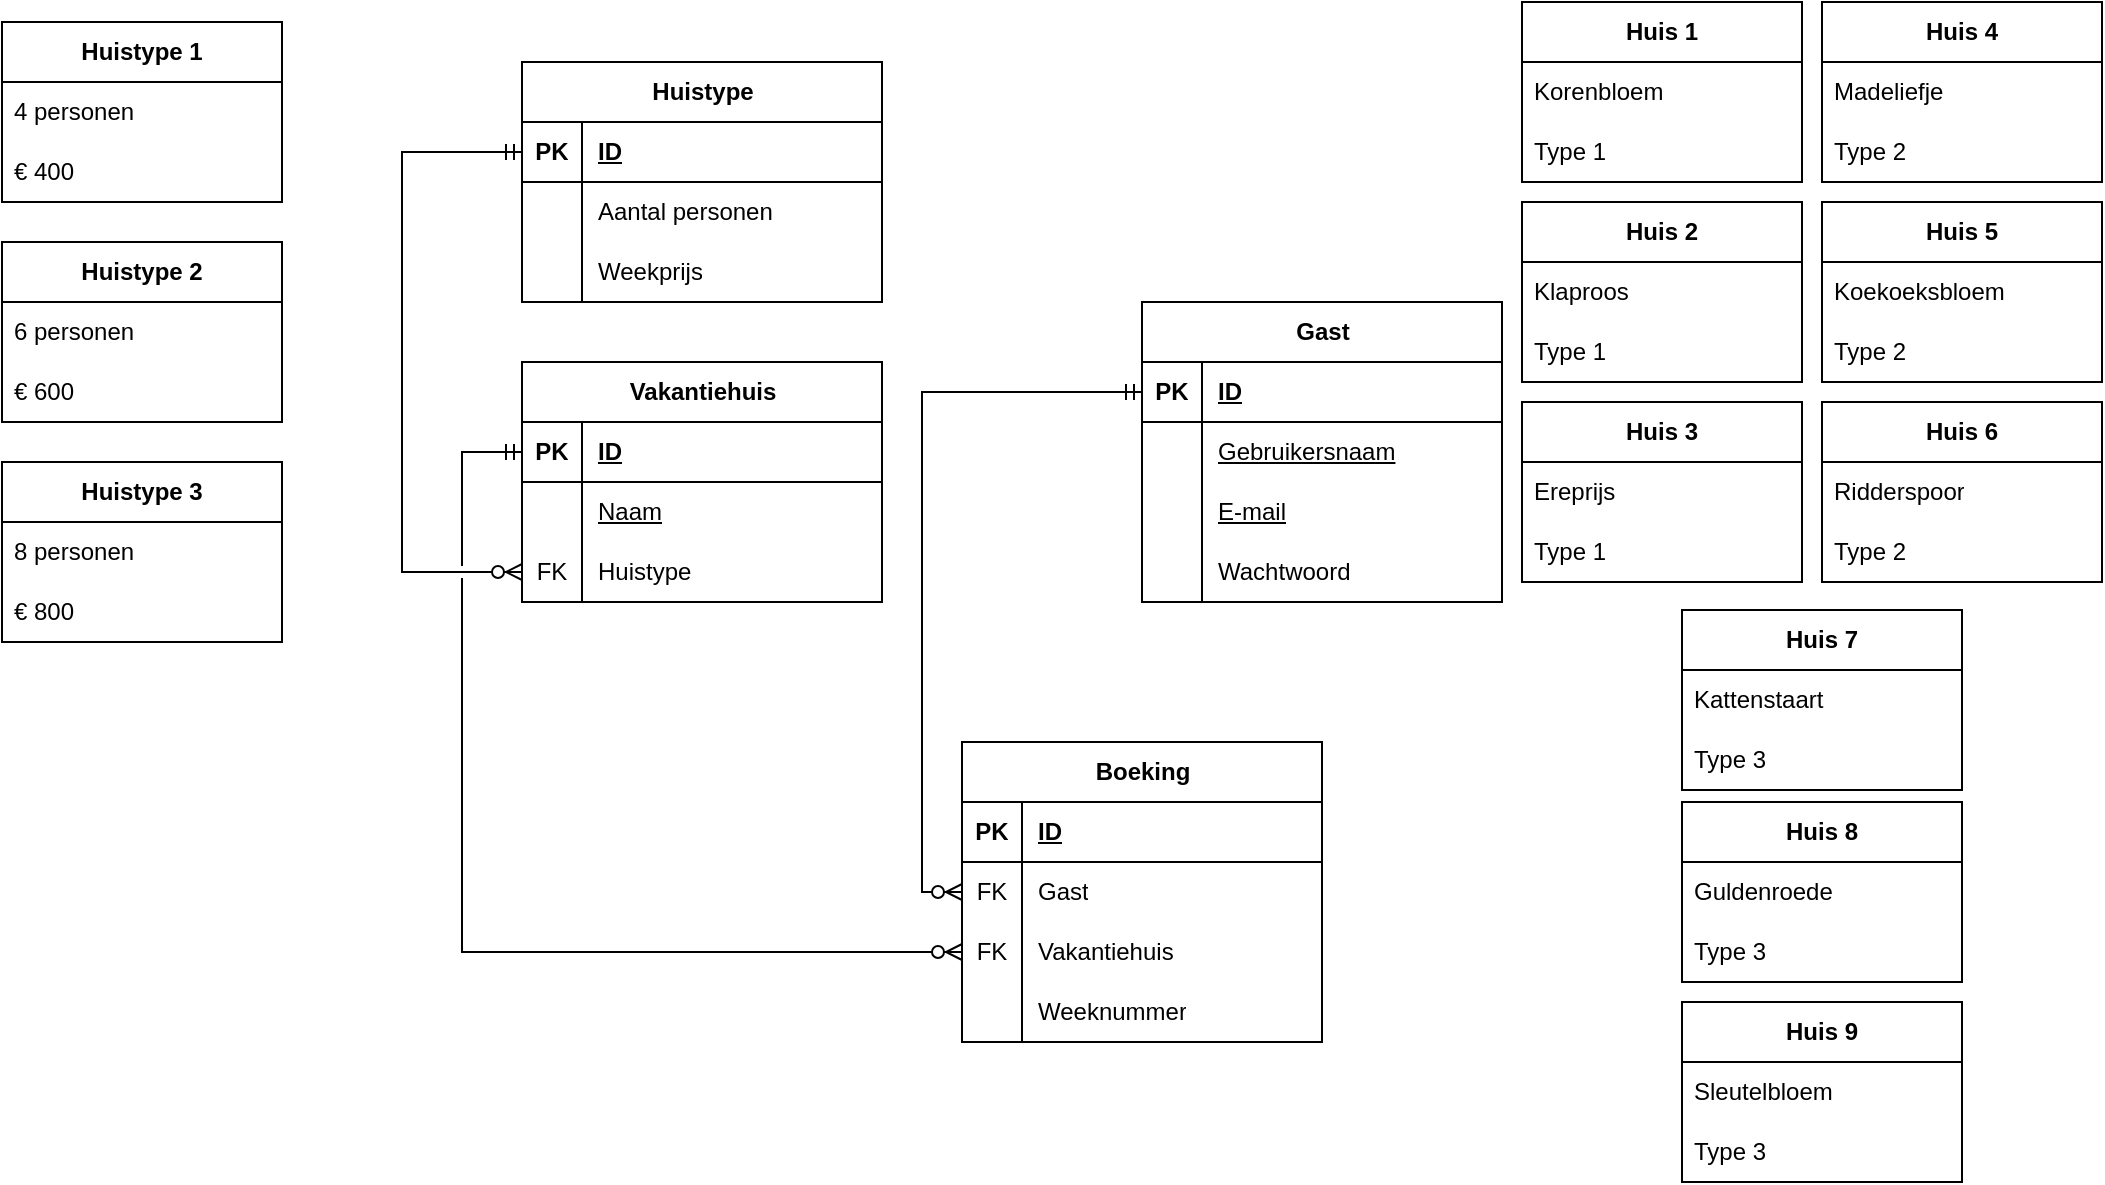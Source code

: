 <mxfile version="26.0.4">
  <diagram name="Pagina-1" id="2Dl3t8lK9WA9oY-2aA9I">
    <mxGraphModel dx="2219" dy="621" grid="1" gridSize="10" guides="1" tooltips="1" connect="1" arrows="1" fold="1" page="1" pageScale="1" pageWidth="1169" pageHeight="827" math="0" shadow="0">
      <root>
        <mxCell id="0" />
        <mxCell id="1" parent="0" />
        <mxCell id="lfd3BrUEF8Z26S6ZQzbo-1" value="Vakantiehuis" style="shape=table;startSize=30;container=1;collapsible=1;childLayout=tableLayout;fixedRows=1;rowLines=0;fontStyle=1;align=center;resizeLast=1;html=1;" parent="1" vertex="1">
          <mxGeometry x="240" y="200" width="180" height="120" as="geometry" />
        </mxCell>
        <mxCell id="lfd3BrUEF8Z26S6ZQzbo-2" value="" style="shape=tableRow;horizontal=0;startSize=0;swimlaneHead=0;swimlaneBody=0;fillColor=none;collapsible=0;dropTarget=0;points=[[0,0.5],[1,0.5]];portConstraint=eastwest;top=0;left=0;right=0;bottom=1;" parent="lfd3BrUEF8Z26S6ZQzbo-1" vertex="1">
          <mxGeometry y="30" width="180" height="30" as="geometry" />
        </mxCell>
        <mxCell id="lfd3BrUEF8Z26S6ZQzbo-3" value="PK" style="shape=partialRectangle;connectable=0;fillColor=none;top=0;left=0;bottom=0;right=0;fontStyle=1;overflow=hidden;whiteSpace=wrap;html=1;" parent="lfd3BrUEF8Z26S6ZQzbo-2" vertex="1">
          <mxGeometry width="30" height="30" as="geometry">
            <mxRectangle width="30" height="30" as="alternateBounds" />
          </mxGeometry>
        </mxCell>
        <mxCell id="lfd3BrUEF8Z26S6ZQzbo-4" value="ID" style="shape=partialRectangle;connectable=0;fillColor=none;top=0;left=0;bottom=0;right=0;align=left;spacingLeft=6;fontStyle=5;overflow=hidden;whiteSpace=wrap;html=1;" parent="lfd3BrUEF8Z26S6ZQzbo-2" vertex="1">
          <mxGeometry x="30" width="150" height="30" as="geometry">
            <mxRectangle width="150" height="30" as="alternateBounds" />
          </mxGeometry>
        </mxCell>
        <mxCell id="lfd3BrUEF8Z26S6ZQzbo-5" value="" style="shape=tableRow;horizontal=0;startSize=0;swimlaneHead=0;swimlaneBody=0;fillColor=none;collapsible=0;dropTarget=0;points=[[0,0.5],[1,0.5]];portConstraint=eastwest;top=0;left=0;right=0;bottom=0;" parent="lfd3BrUEF8Z26S6ZQzbo-1" vertex="1">
          <mxGeometry y="60" width="180" height="30" as="geometry" />
        </mxCell>
        <mxCell id="lfd3BrUEF8Z26S6ZQzbo-6" value="" style="shape=partialRectangle;connectable=0;fillColor=none;top=0;left=0;bottom=0;right=0;editable=1;overflow=hidden;whiteSpace=wrap;html=1;" parent="lfd3BrUEF8Z26S6ZQzbo-5" vertex="1">
          <mxGeometry width="30" height="30" as="geometry">
            <mxRectangle width="30" height="30" as="alternateBounds" />
          </mxGeometry>
        </mxCell>
        <mxCell id="lfd3BrUEF8Z26S6ZQzbo-7" value="&lt;u&gt;Naam&lt;/u&gt;" style="shape=partialRectangle;connectable=0;fillColor=none;top=0;left=0;bottom=0;right=0;align=left;spacingLeft=6;overflow=hidden;whiteSpace=wrap;html=1;" parent="lfd3BrUEF8Z26S6ZQzbo-5" vertex="1">
          <mxGeometry x="30" width="150" height="30" as="geometry">
            <mxRectangle width="150" height="30" as="alternateBounds" />
          </mxGeometry>
        </mxCell>
        <mxCell id="lfd3BrUEF8Z26S6ZQzbo-8" value="" style="shape=tableRow;horizontal=0;startSize=0;swimlaneHead=0;swimlaneBody=0;fillColor=none;collapsible=0;dropTarget=0;points=[[0,0.5],[1,0.5]];portConstraint=eastwest;top=0;left=0;right=0;bottom=0;" parent="lfd3BrUEF8Z26S6ZQzbo-1" vertex="1">
          <mxGeometry y="90" width="180" height="30" as="geometry" />
        </mxCell>
        <mxCell id="lfd3BrUEF8Z26S6ZQzbo-9" value="FK" style="shape=partialRectangle;connectable=0;fillColor=none;top=0;left=0;bottom=0;right=0;editable=1;overflow=hidden;whiteSpace=wrap;html=1;" parent="lfd3BrUEF8Z26S6ZQzbo-8" vertex="1">
          <mxGeometry width="30" height="30" as="geometry">
            <mxRectangle width="30" height="30" as="alternateBounds" />
          </mxGeometry>
        </mxCell>
        <mxCell id="lfd3BrUEF8Z26S6ZQzbo-10" value="Huistype" style="shape=partialRectangle;connectable=0;fillColor=none;top=0;left=0;bottom=0;right=0;align=left;spacingLeft=6;overflow=hidden;whiteSpace=wrap;html=1;" parent="lfd3BrUEF8Z26S6ZQzbo-8" vertex="1">
          <mxGeometry x="30" width="150" height="30" as="geometry">
            <mxRectangle width="150" height="30" as="alternateBounds" />
          </mxGeometry>
        </mxCell>
        <mxCell id="lfd3BrUEF8Z26S6ZQzbo-18" value="Huistype" style="shape=table;startSize=30;container=1;collapsible=1;childLayout=tableLayout;fixedRows=1;rowLines=0;fontStyle=1;align=center;resizeLast=1;html=1;" parent="1" vertex="1">
          <mxGeometry x="240" y="50" width="180" height="120" as="geometry" />
        </mxCell>
        <mxCell id="lfd3BrUEF8Z26S6ZQzbo-19" value="" style="shape=tableRow;horizontal=0;startSize=0;swimlaneHead=0;swimlaneBody=0;fillColor=none;collapsible=0;dropTarget=0;points=[[0,0.5],[1,0.5]];portConstraint=eastwest;top=0;left=0;right=0;bottom=1;" parent="lfd3BrUEF8Z26S6ZQzbo-18" vertex="1">
          <mxGeometry y="30" width="180" height="30" as="geometry" />
        </mxCell>
        <mxCell id="lfd3BrUEF8Z26S6ZQzbo-20" value="PK" style="shape=partialRectangle;connectable=0;fillColor=none;top=0;left=0;bottom=0;right=0;fontStyle=1;overflow=hidden;whiteSpace=wrap;html=1;" parent="lfd3BrUEF8Z26S6ZQzbo-19" vertex="1">
          <mxGeometry width="30" height="30" as="geometry">
            <mxRectangle width="30" height="30" as="alternateBounds" />
          </mxGeometry>
        </mxCell>
        <mxCell id="lfd3BrUEF8Z26S6ZQzbo-21" value="ID" style="shape=partialRectangle;connectable=0;fillColor=none;top=0;left=0;bottom=0;right=0;align=left;spacingLeft=6;fontStyle=5;overflow=hidden;whiteSpace=wrap;html=1;" parent="lfd3BrUEF8Z26S6ZQzbo-19" vertex="1">
          <mxGeometry x="30" width="150" height="30" as="geometry">
            <mxRectangle width="150" height="30" as="alternateBounds" />
          </mxGeometry>
        </mxCell>
        <mxCell id="lfd3BrUEF8Z26S6ZQzbo-22" value="" style="shape=tableRow;horizontal=0;startSize=0;swimlaneHead=0;swimlaneBody=0;fillColor=none;collapsible=0;dropTarget=0;points=[[0,0.5],[1,0.5]];portConstraint=eastwest;top=0;left=0;right=0;bottom=0;" parent="lfd3BrUEF8Z26S6ZQzbo-18" vertex="1">
          <mxGeometry y="60" width="180" height="30" as="geometry" />
        </mxCell>
        <mxCell id="lfd3BrUEF8Z26S6ZQzbo-23" value="" style="shape=partialRectangle;connectable=0;fillColor=none;top=0;left=0;bottom=0;right=0;editable=1;overflow=hidden;whiteSpace=wrap;html=1;" parent="lfd3BrUEF8Z26S6ZQzbo-22" vertex="1">
          <mxGeometry width="30" height="30" as="geometry">
            <mxRectangle width="30" height="30" as="alternateBounds" />
          </mxGeometry>
        </mxCell>
        <mxCell id="lfd3BrUEF8Z26S6ZQzbo-24" value="Aantal personen" style="shape=partialRectangle;connectable=0;fillColor=none;top=0;left=0;bottom=0;right=0;align=left;spacingLeft=6;overflow=hidden;whiteSpace=wrap;html=1;" parent="lfd3BrUEF8Z26S6ZQzbo-22" vertex="1">
          <mxGeometry x="30" width="150" height="30" as="geometry">
            <mxRectangle width="150" height="30" as="alternateBounds" />
          </mxGeometry>
        </mxCell>
        <mxCell id="lfd3BrUEF8Z26S6ZQzbo-25" value="" style="shape=tableRow;horizontal=0;startSize=0;swimlaneHead=0;swimlaneBody=0;fillColor=none;collapsible=0;dropTarget=0;points=[[0,0.5],[1,0.5]];portConstraint=eastwest;top=0;left=0;right=0;bottom=0;" parent="lfd3BrUEF8Z26S6ZQzbo-18" vertex="1">
          <mxGeometry y="90" width="180" height="30" as="geometry" />
        </mxCell>
        <mxCell id="lfd3BrUEF8Z26S6ZQzbo-26" value="" style="shape=partialRectangle;connectable=0;fillColor=none;top=0;left=0;bottom=0;right=0;editable=1;overflow=hidden;whiteSpace=wrap;html=1;" parent="lfd3BrUEF8Z26S6ZQzbo-25" vertex="1">
          <mxGeometry width="30" height="30" as="geometry">
            <mxRectangle width="30" height="30" as="alternateBounds" />
          </mxGeometry>
        </mxCell>
        <mxCell id="lfd3BrUEF8Z26S6ZQzbo-27" value="Weekprijs" style="shape=partialRectangle;connectable=0;fillColor=none;top=0;left=0;bottom=0;right=0;align=left;spacingLeft=6;overflow=hidden;whiteSpace=wrap;html=1;" parent="lfd3BrUEF8Z26S6ZQzbo-25" vertex="1">
          <mxGeometry x="30" width="150" height="30" as="geometry">
            <mxRectangle width="150" height="30" as="alternateBounds" />
          </mxGeometry>
        </mxCell>
        <mxCell id="lfd3BrUEF8Z26S6ZQzbo-31" value="Gast" style="shape=table;startSize=30;container=1;collapsible=1;childLayout=tableLayout;fixedRows=1;rowLines=0;fontStyle=1;align=center;resizeLast=1;html=1;" parent="1" vertex="1">
          <mxGeometry x="550" y="170" width="180" height="150" as="geometry" />
        </mxCell>
        <mxCell id="lfd3BrUEF8Z26S6ZQzbo-32" value="" style="shape=tableRow;horizontal=0;startSize=0;swimlaneHead=0;swimlaneBody=0;fillColor=none;collapsible=0;dropTarget=0;points=[[0,0.5],[1,0.5]];portConstraint=eastwest;top=0;left=0;right=0;bottom=1;" parent="lfd3BrUEF8Z26S6ZQzbo-31" vertex="1">
          <mxGeometry y="30" width="180" height="30" as="geometry" />
        </mxCell>
        <mxCell id="lfd3BrUEF8Z26S6ZQzbo-33" value="PK" style="shape=partialRectangle;connectable=0;fillColor=none;top=0;left=0;bottom=0;right=0;fontStyle=1;overflow=hidden;whiteSpace=wrap;html=1;" parent="lfd3BrUEF8Z26S6ZQzbo-32" vertex="1">
          <mxGeometry width="30" height="30" as="geometry">
            <mxRectangle width="30" height="30" as="alternateBounds" />
          </mxGeometry>
        </mxCell>
        <mxCell id="lfd3BrUEF8Z26S6ZQzbo-34" value="ID" style="shape=partialRectangle;connectable=0;fillColor=none;top=0;left=0;bottom=0;right=0;align=left;spacingLeft=6;fontStyle=5;overflow=hidden;whiteSpace=wrap;html=1;" parent="lfd3BrUEF8Z26S6ZQzbo-32" vertex="1">
          <mxGeometry x="30" width="150" height="30" as="geometry">
            <mxRectangle width="150" height="30" as="alternateBounds" />
          </mxGeometry>
        </mxCell>
        <mxCell id="lfd3BrUEF8Z26S6ZQzbo-35" value="" style="shape=tableRow;horizontal=0;startSize=0;swimlaneHead=0;swimlaneBody=0;fillColor=none;collapsible=0;dropTarget=0;points=[[0,0.5],[1,0.5]];portConstraint=eastwest;top=0;left=0;right=0;bottom=0;" parent="lfd3BrUEF8Z26S6ZQzbo-31" vertex="1">
          <mxGeometry y="60" width="180" height="30" as="geometry" />
        </mxCell>
        <mxCell id="lfd3BrUEF8Z26S6ZQzbo-36" value="" style="shape=partialRectangle;connectable=0;fillColor=none;top=0;left=0;bottom=0;right=0;editable=1;overflow=hidden;whiteSpace=wrap;html=1;" parent="lfd3BrUEF8Z26S6ZQzbo-35" vertex="1">
          <mxGeometry width="30" height="30" as="geometry">
            <mxRectangle width="30" height="30" as="alternateBounds" />
          </mxGeometry>
        </mxCell>
        <mxCell id="lfd3BrUEF8Z26S6ZQzbo-37" value="&lt;u&gt;Gebruikersnaam&lt;/u&gt;" style="shape=partialRectangle;connectable=0;fillColor=none;top=0;left=0;bottom=0;right=0;align=left;spacingLeft=6;overflow=hidden;whiteSpace=wrap;html=1;" parent="lfd3BrUEF8Z26S6ZQzbo-35" vertex="1">
          <mxGeometry x="30" width="150" height="30" as="geometry">
            <mxRectangle width="150" height="30" as="alternateBounds" />
          </mxGeometry>
        </mxCell>
        <mxCell id="lfd3BrUEF8Z26S6ZQzbo-38" value="" style="shape=tableRow;horizontal=0;startSize=0;swimlaneHead=0;swimlaneBody=0;fillColor=none;collapsible=0;dropTarget=0;points=[[0,0.5],[1,0.5]];portConstraint=eastwest;top=0;left=0;right=0;bottom=0;" parent="lfd3BrUEF8Z26S6ZQzbo-31" vertex="1">
          <mxGeometry y="90" width="180" height="30" as="geometry" />
        </mxCell>
        <mxCell id="lfd3BrUEF8Z26S6ZQzbo-39" value="" style="shape=partialRectangle;connectable=0;fillColor=none;top=0;left=0;bottom=0;right=0;editable=1;overflow=hidden;whiteSpace=wrap;html=1;" parent="lfd3BrUEF8Z26S6ZQzbo-38" vertex="1">
          <mxGeometry width="30" height="30" as="geometry">
            <mxRectangle width="30" height="30" as="alternateBounds" />
          </mxGeometry>
        </mxCell>
        <mxCell id="lfd3BrUEF8Z26S6ZQzbo-40" value="&lt;u&gt;E-mail&lt;/u&gt;" style="shape=partialRectangle;connectable=0;fillColor=none;top=0;left=0;bottom=0;right=0;align=left;spacingLeft=6;overflow=hidden;whiteSpace=wrap;html=1;" parent="lfd3BrUEF8Z26S6ZQzbo-38" vertex="1">
          <mxGeometry x="30" width="150" height="30" as="geometry">
            <mxRectangle width="150" height="30" as="alternateBounds" />
          </mxGeometry>
        </mxCell>
        <mxCell id="lfd3BrUEF8Z26S6ZQzbo-41" value="" style="shape=tableRow;horizontal=0;startSize=0;swimlaneHead=0;swimlaneBody=0;fillColor=none;collapsible=0;dropTarget=0;points=[[0,0.5],[1,0.5]];portConstraint=eastwest;top=0;left=0;right=0;bottom=0;" parent="lfd3BrUEF8Z26S6ZQzbo-31" vertex="1">
          <mxGeometry y="120" width="180" height="30" as="geometry" />
        </mxCell>
        <mxCell id="lfd3BrUEF8Z26S6ZQzbo-42" value="" style="shape=partialRectangle;connectable=0;fillColor=none;top=0;left=0;bottom=0;right=0;editable=1;overflow=hidden;whiteSpace=wrap;html=1;" parent="lfd3BrUEF8Z26S6ZQzbo-41" vertex="1">
          <mxGeometry width="30" height="30" as="geometry">
            <mxRectangle width="30" height="30" as="alternateBounds" />
          </mxGeometry>
        </mxCell>
        <mxCell id="lfd3BrUEF8Z26S6ZQzbo-43" value="Wachtwoord" style="shape=partialRectangle;connectable=0;fillColor=none;top=0;left=0;bottom=0;right=0;align=left;spacingLeft=6;overflow=hidden;whiteSpace=wrap;html=1;" parent="lfd3BrUEF8Z26S6ZQzbo-41" vertex="1">
          <mxGeometry x="30" width="150" height="30" as="geometry">
            <mxRectangle width="150" height="30" as="alternateBounds" />
          </mxGeometry>
        </mxCell>
        <mxCell id="lfd3BrUEF8Z26S6ZQzbo-44" value="Boeking" style="shape=table;startSize=30;container=1;collapsible=1;childLayout=tableLayout;fixedRows=1;rowLines=0;fontStyle=1;align=center;resizeLast=1;html=1;" parent="1" vertex="1">
          <mxGeometry x="460" y="390" width="180" height="150" as="geometry" />
        </mxCell>
        <mxCell id="lfd3BrUEF8Z26S6ZQzbo-45" value="" style="shape=tableRow;horizontal=0;startSize=0;swimlaneHead=0;swimlaneBody=0;fillColor=none;collapsible=0;dropTarget=0;points=[[0,0.5],[1,0.5]];portConstraint=eastwest;top=0;left=0;right=0;bottom=1;" parent="lfd3BrUEF8Z26S6ZQzbo-44" vertex="1">
          <mxGeometry y="30" width="180" height="30" as="geometry" />
        </mxCell>
        <mxCell id="lfd3BrUEF8Z26S6ZQzbo-46" value="PK" style="shape=partialRectangle;connectable=0;fillColor=none;top=0;left=0;bottom=0;right=0;fontStyle=1;overflow=hidden;whiteSpace=wrap;html=1;" parent="lfd3BrUEF8Z26S6ZQzbo-45" vertex="1">
          <mxGeometry width="30" height="30" as="geometry">
            <mxRectangle width="30" height="30" as="alternateBounds" />
          </mxGeometry>
        </mxCell>
        <mxCell id="lfd3BrUEF8Z26S6ZQzbo-47" value="ID" style="shape=partialRectangle;connectable=0;fillColor=none;top=0;left=0;bottom=0;right=0;align=left;spacingLeft=6;fontStyle=5;overflow=hidden;whiteSpace=wrap;html=1;" parent="lfd3BrUEF8Z26S6ZQzbo-45" vertex="1">
          <mxGeometry x="30" width="150" height="30" as="geometry">
            <mxRectangle width="150" height="30" as="alternateBounds" />
          </mxGeometry>
        </mxCell>
        <mxCell id="lfd3BrUEF8Z26S6ZQzbo-48" value="" style="shape=tableRow;horizontal=0;startSize=0;swimlaneHead=0;swimlaneBody=0;fillColor=none;collapsible=0;dropTarget=0;points=[[0,0.5],[1,0.5]];portConstraint=eastwest;top=0;left=0;right=0;bottom=0;" parent="lfd3BrUEF8Z26S6ZQzbo-44" vertex="1">
          <mxGeometry y="60" width="180" height="30" as="geometry" />
        </mxCell>
        <mxCell id="lfd3BrUEF8Z26S6ZQzbo-49" value="FK" style="shape=partialRectangle;connectable=0;fillColor=none;top=0;left=0;bottom=0;right=0;editable=1;overflow=hidden;whiteSpace=wrap;html=1;" parent="lfd3BrUEF8Z26S6ZQzbo-48" vertex="1">
          <mxGeometry width="30" height="30" as="geometry">
            <mxRectangle width="30" height="30" as="alternateBounds" />
          </mxGeometry>
        </mxCell>
        <mxCell id="lfd3BrUEF8Z26S6ZQzbo-50" value="Gast" style="shape=partialRectangle;connectable=0;fillColor=none;top=0;left=0;bottom=0;right=0;align=left;spacingLeft=6;overflow=hidden;whiteSpace=wrap;html=1;" parent="lfd3BrUEF8Z26S6ZQzbo-48" vertex="1">
          <mxGeometry x="30" width="150" height="30" as="geometry">
            <mxRectangle width="150" height="30" as="alternateBounds" />
          </mxGeometry>
        </mxCell>
        <mxCell id="lfd3BrUEF8Z26S6ZQzbo-51" value="" style="shape=tableRow;horizontal=0;startSize=0;swimlaneHead=0;swimlaneBody=0;fillColor=none;collapsible=0;dropTarget=0;points=[[0,0.5],[1,0.5]];portConstraint=eastwest;top=0;left=0;right=0;bottom=0;" parent="lfd3BrUEF8Z26S6ZQzbo-44" vertex="1">
          <mxGeometry y="90" width="180" height="30" as="geometry" />
        </mxCell>
        <mxCell id="lfd3BrUEF8Z26S6ZQzbo-52" value="FK" style="shape=partialRectangle;connectable=0;fillColor=none;top=0;left=0;bottom=0;right=0;editable=1;overflow=hidden;whiteSpace=wrap;html=1;" parent="lfd3BrUEF8Z26S6ZQzbo-51" vertex="1">
          <mxGeometry width="30" height="30" as="geometry">
            <mxRectangle width="30" height="30" as="alternateBounds" />
          </mxGeometry>
        </mxCell>
        <mxCell id="lfd3BrUEF8Z26S6ZQzbo-53" value="Vakantiehuis" style="shape=partialRectangle;connectable=0;fillColor=none;top=0;left=0;bottom=0;right=0;align=left;spacingLeft=6;overflow=hidden;whiteSpace=wrap;html=1;" parent="lfd3BrUEF8Z26S6ZQzbo-51" vertex="1">
          <mxGeometry x="30" width="150" height="30" as="geometry">
            <mxRectangle width="150" height="30" as="alternateBounds" />
          </mxGeometry>
        </mxCell>
        <mxCell id="lfd3BrUEF8Z26S6ZQzbo-54" value="" style="shape=tableRow;horizontal=0;startSize=0;swimlaneHead=0;swimlaneBody=0;fillColor=none;collapsible=0;dropTarget=0;points=[[0,0.5],[1,0.5]];portConstraint=eastwest;top=0;left=0;right=0;bottom=0;" parent="lfd3BrUEF8Z26S6ZQzbo-44" vertex="1">
          <mxGeometry y="120" width="180" height="30" as="geometry" />
        </mxCell>
        <mxCell id="lfd3BrUEF8Z26S6ZQzbo-55" value="" style="shape=partialRectangle;connectable=0;fillColor=none;top=0;left=0;bottom=0;right=0;editable=1;overflow=hidden;whiteSpace=wrap;html=1;" parent="lfd3BrUEF8Z26S6ZQzbo-54" vertex="1">
          <mxGeometry width="30" height="30" as="geometry">
            <mxRectangle width="30" height="30" as="alternateBounds" />
          </mxGeometry>
        </mxCell>
        <mxCell id="lfd3BrUEF8Z26S6ZQzbo-56" value="Weeknummer" style="shape=partialRectangle;connectable=0;fillColor=none;top=0;left=0;bottom=0;right=0;align=left;spacingLeft=6;overflow=hidden;whiteSpace=wrap;html=1;" parent="lfd3BrUEF8Z26S6ZQzbo-54" vertex="1">
          <mxGeometry x="30" width="150" height="30" as="geometry">
            <mxRectangle width="150" height="30" as="alternateBounds" />
          </mxGeometry>
        </mxCell>
        <mxCell id="lfd3BrUEF8Z26S6ZQzbo-58" value="" style="edgeStyle=orthogonalEdgeStyle;fontSize=12;html=1;endArrow=ERzeroToMany;startArrow=ERmandOne;rounded=0;entryX=0;entryY=0.5;entryDx=0;entryDy=0;exitX=0;exitY=0.5;exitDx=0;exitDy=0;jumpStyle=gap;" parent="1" source="lfd3BrUEF8Z26S6ZQzbo-19" target="lfd3BrUEF8Z26S6ZQzbo-8" edge="1">
          <mxGeometry width="100" height="100" relative="1" as="geometry">
            <mxPoint x="100" y="270" as="sourcePoint" />
            <mxPoint x="170" y="90" as="targetPoint" />
            <Array as="points">
              <mxPoint x="180" y="95" />
              <mxPoint x="180" y="305" />
            </Array>
          </mxGeometry>
        </mxCell>
        <mxCell id="lfd3BrUEF8Z26S6ZQzbo-59" value="" style="edgeStyle=orthogonalEdgeStyle;fontSize=12;html=1;endArrow=ERzeroToMany;startArrow=ERmandOne;rounded=0;entryX=0;entryY=0.5;entryDx=0;entryDy=0;exitX=0;exitY=0.5;exitDx=0;exitDy=0;jumpStyle=gap;" parent="1" source="lfd3BrUEF8Z26S6ZQzbo-2" target="lfd3BrUEF8Z26S6ZQzbo-51" edge="1">
          <mxGeometry width="100" height="100" relative="1" as="geometry">
            <mxPoint x="180" y="485" as="sourcePoint" />
            <mxPoint x="280" y="385" as="targetPoint" />
            <Array as="points">
              <mxPoint x="210" y="245" />
              <mxPoint x="210" y="495" />
            </Array>
          </mxGeometry>
        </mxCell>
        <mxCell id="lfd3BrUEF8Z26S6ZQzbo-60" value="" style="edgeStyle=orthogonalEdgeStyle;fontSize=12;html=1;endArrow=ERzeroToMany;startArrow=ERmandOne;rounded=0;entryX=0;entryY=0.5;entryDx=0;entryDy=0;exitX=0;exitY=0.5;exitDx=0;exitDy=0;" parent="1" source="lfd3BrUEF8Z26S6ZQzbo-32" target="lfd3BrUEF8Z26S6ZQzbo-48" edge="1">
          <mxGeometry width="100" height="100" relative="1" as="geometry">
            <mxPoint x="740" y="440" as="sourcePoint" />
            <mxPoint x="840" y="340" as="targetPoint" />
            <Array as="points">
              <mxPoint x="440" y="215" />
              <mxPoint x="440" y="465" />
            </Array>
          </mxGeometry>
        </mxCell>
        <mxCell id="n14_EtPs_iRYWBvk_0sN-1" value="&lt;b&gt;Huis 9&lt;/b&gt;" style="swimlane;fontStyle=0;childLayout=stackLayout;horizontal=1;startSize=30;horizontalStack=0;resizeParent=1;resizeParentMax=0;resizeLast=0;collapsible=1;marginBottom=0;whiteSpace=wrap;html=1;" vertex="1" parent="1">
          <mxGeometry x="820" y="520" width="140" height="90" as="geometry" />
        </mxCell>
        <mxCell id="n14_EtPs_iRYWBvk_0sN-2" value="Sleutelbloem" style="text;strokeColor=none;fillColor=none;align=left;verticalAlign=middle;spacingLeft=4;spacingRight=4;overflow=hidden;points=[[0,0.5],[1,0.5]];portConstraint=eastwest;rotatable=0;whiteSpace=wrap;html=1;" vertex="1" parent="n14_EtPs_iRYWBvk_0sN-1">
          <mxGeometry y="30" width="140" height="30" as="geometry" />
        </mxCell>
        <mxCell id="n14_EtPs_iRYWBvk_0sN-3" value="Type 3" style="text;strokeColor=none;fillColor=none;align=left;verticalAlign=middle;spacingLeft=4;spacingRight=4;overflow=hidden;points=[[0,0.5],[1,0.5]];portConstraint=eastwest;rotatable=0;whiteSpace=wrap;html=1;" vertex="1" parent="n14_EtPs_iRYWBvk_0sN-1">
          <mxGeometry y="60" width="140" height="30" as="geometry" />
        </mxCell>
        <mxCell id="n14_EtPs_iRYWBvk_0sN-5" value="&lt;b&gt;Huis 8&lt;/b&gt;" style="swimlane;fontStyle=0;childLayout=stackLayout;horizontal=1;startSize=30;horizontalStack=0;resizeParent=1;resizeParentMax=0;resizeLast=0;collapsible=1;marginBottom=0;whiteSpace=wrap;html=1;" vertex="1" parent="1">
          <mxGeometry x="820" y="420" width="140" height="90" as="geometry" />
        </mxCell>
        <mxCell id="n14_EtPs_iRYWBvk_0sN-6" value="Guldenroede" style="text;strokeColor=none;fillColor=none;align=left;verticalAlign=middle;spacingLeft=4;spacingRight=4;overflow=hidden;points=[[0,0.5],[1,0.5]];portConstraint=eastwest;rotatable=0;whiteSpace=wrap;html=1;" vertex="1" parent="n14_EtPs_iRYWBvk_0sN-5">
          <mxGeometry y="30" width="140" height="30" as="geometry" />
        </mxCell>
        <mxCell id="n14_EtPs_iRYWBvk_0sN-7" value="Type 3" style="text;strokeColor=none;fillColor=none;align=left;verticalAlign=middle;spacingLeft=4;spacingRight=4;overflow=hidden;points=[[0,0.5],[1,0.5]];portConstraint=eastwest;rotatable=0;whiteSpace=wrap;html=1;" vertex="1" parent="n14_EtPs_iRYWBvk_0sN-5">
          <mxGeometry y="60" width="140" height="30" as="geometry" />
        </mxCell>
        <mxCell id="n14_EtPs_iRYWBvk_0sN-9" value="&lt;b&gt;Huis 7&lt;/b&gt;" style="swimlane;fontStyle=0;childLayout=stackLayout;horizontal=1;startSize=30;horizontalStack=0;resizeParent=1;resizeParentMax=0;resizeLast=0;collapsible=1;marginBottom=0;whiteSpace=wrap;html=1;" vertex="1" parent="1">
          <mxGeometry x="820" y="324" width="140" height="90" as="geometry" />
        </mxCell>
        <mxCell id="n14_EtPs_iRYWBvk_0sN-10" value="Kattenstaart" style="text;strokeColor=none;fillColor=none;align=left;verticalAlign=middle;spacingLeft=4;spacingRight=4;overflow=hidden;points=[[0,0.5],[1,0.5]];portConstraint=eastwest;rotatable=0;whiteSpace=wrap;html=1;" vertex="1" parent="n14_EtPs_iRYWBvk_0sN-9">
          <mxGeometry y="30" width="140" height="30" as="geometry" />
        </mxCell>
        <mxCell id="n14_EtPs_iRYWBvk_0sN-11" value="Type 3" style="text;strokeColor=none;fillColor=none;align=left;verticalAlign=middle;spacingLeft=4;spacingRight=4;overflow=hidden;points=[[0,0.5],[1,0.5]];portConstraint=eastwest;rotatable=0;whiteSpace=wrap;html=1;" vertex="1" parent="n14_EtPs_iRYWBvk_0sN-9">
          <mxGeometry y="60" width="140" height="30" as="geometry" />
        </mxCell>
        <mxCell id="n14_EtPs_iRYWBvk_0sN-13" value="&lt;b&gt;Huis 6&lt;/b&gt;" style="swimlane;fontStyle=0;childLayout=stackLayout;horizontal=1;startSize=30;horizontalStack=0;resizeParent=1;resizeParentMax=0;resizeLast=0;collapsible=1;marginBottom=0;whiteSpace=wrap;html=1;" vertex="1" parent="1">
          <mxGeometry x="890" y="220" width="140" height="90" as="geometry" />
        </mxCell>
        <mxCell id="n14_EtPs_iRYWBvk_0sN-14" value="Ridderspoor" style="text;strokeColor=none;fillColor=none;align=left;verticalAlign=middle;spacingLeft=4;spacingRight=4;overflow=hidden;points=[[0,0.5],[1,0.5]];portConstraint=eastwest;rotatable=0;whiteSpace=wrap;html=1;" vertex="1" parent="n14_EtPs_iRYWBvk_0sN-13">
          <mxGeometry y="30" width="140" height="30" as="geometry" />
        </mxCell>
        <mxCell id="n14_EtPs_iRYWBvk_0sN-15" value="Type 2" style="text;strokeColor=none;fillColor=none;align=left;verticalAlign=middle;spacingLeft=4;spacingRight=4;overflow=hidden;points=[[0,0.5],[1,0.5]];portConstraint=eastwest;rotatable=0;whiteSpace=wrap;html=1;" vertex="1" parent="n14_EtPs_iRYWBvk_0sN-13">
          <mxGeometry y="60" width="140" height="30" as="geometry" />
        </mxCell>
        <mxCell id="n14_EtPs_iRYWBvk_0sN-17" value="&lt;b&gt;Huis 5&lt;/b&gt;" style="swimlane;fontStyle=0;childLayout=stackLayout;horizontal=1;startSize=30;horizontalStack=0;resizeParent=1;resizeParentMax=0;resizeLast=0;collapsible=1;marginBottom=0;whiteSpace=wrap;html=1;" vertex="1" parent="1">
          <mxGeometry x="890" y="120" width="140" height="90" as="geometry" />
        </mxCell>
        <mxCell id="n14_EtPs_iRYWBvk_0sN-18" value="Koekoeksbloem" style="text;strokeColor=none;fillColor=none;align=left;verticalAlign=middle;spacingLeft=4;spacingRight=4;overflow=hidden;points=[[0,0.5],[1,0.5]];portConstraint=eastwest;rotatable=0;whiteSpace=wrap;html=1;" vertex="1" parent="n14_EtPs_iRYWBvk_0sN-17">
          <mxGeometry y="30" width="140" height="30" as="geometry" />
        </mxCell>
        <mxCell id="n14_EtPs_iRYWBvk_0sN-19" value="Type 2" style="text;strokeColor=none;fillColor=none;align=left;verticalAlign=middle;spacingLeft=4;spacingRight=4;overflow=hidden;points=[[0,0.5],[1,0.5]];portConstraint=eastwest;rotatable=0;whiteSpace=wrap;html=1;" vertex="1" parent="n14_EtPs_iRYWBvk_0sN-17">
          <mxGeometry y="60" width="140" height="30" as="geometry" />
        </mxCell>
        <mxCell id="n14_EtPs_iRYWBvk_0sN-21" value="&lt;b&gt;Huis 4&lt;/b&gt;" style="swimlane;fontStyle=0;childLayout=stackLayout;horizontal=1;startSize=30;horizontalStack=0;resizeParent=1;resizeParentMax=0;resizeLast=0;collapsible=1;marginBottom=0;whiteSpace=wrap;html=1;" vertex="1" parent="1">
          <mxGeometry x="890" y="20" width="140" height="90" as="geometry" />
        </mxCell>
        <mxCell id="n14_EtPs_iRYWBvk_0sN-22" value="Madeliefje" style="text;strokeColor=none;fillColor=none;align=left;verticalAlign=middle;spacingLeft=4;spacingRight=4;overflow=hidden;points=[[0,0.5],[1,0.5]];portConstraint=eastwest;rotatable=0;whiteSpace=wrap;html=1;" vertex="1" parent="n14_EtPs_iRYWBvk_0sN-21">
          <mxGeometry y="30" width="140" height="30" as="geometry" />
        </mxCell>
        <mxCell id="n14_EtPs_iRYWBvk_0sN-23" value="Type 2" style="text;strokeColor=none;fillColor=none;align=left;verticalAlign=middle;spacingLeft=4;spacingRight=4;overflow=hidden;points=[[0,0.5],[1,0.5]];portConstraint=eastwest;rotatable=0;whiteSpace=wrap;html=1;" vertex="1" parent="n14_EtPs_iRYWBvk_0sN-21">
          <mxGeometry y="60" width="140" height="30" as="geometry" />
        </mxCell>
        <mxCell id="n14_EtPs_iRYWBvk_0sN-25" value="&lt;b&gt;Huis 3&lt;/b&gt;" style="swimlane;fontStyle=0;childLayout=stackLayout;horizontal=1;startSize=30;horizontalStack=0;resizeParent=1;resizeParentMax=0;resizeLast=0;collapsible=1;marginBottom=0;whiteSpace=wrap;html=1;" vertex="1" parent="1">
          <mxGeometry x="740" y="220" width="140" height="90" as="geometry" />
        </mxCell>
        <mxCell id="n14_EtPs_iRYWBvk_0sN-26" value="Ereprijs" style="text;strokeColor=none;fillColor=none;align=left;verticalAlign=middle;spacingLeft=4;spacingRight=4;overflow=hidden;points=[[0,0.5],[1,0.5]];portConstraint=eastwest;rotatable=0;whiteSpace=wrap;html=1;" vertex="1" parent="n14_EtPs_iRYWBvk_0sN-25">
          <mxGeometry y="30" width="140" height="30" as="geometry" />
        </mxCell>
        <mxCell id="n14_EtPs_iRYWBvk_0sN-27" value="Type 1" style="text;strokeColor=none;fillColor=none;align=left;verticalAlign=middle;spacingLeft=4;spacingRight=4;overflow=hidden;points=[[0,0.5],[1,0.5]];portConstraint=eastwest;rotatable=0;whiteSpace=wrap;html=1;" vertex="1" parent="n14_EtPs_iRYWBvk_0sN-25">
          <mxGeometry y="60" width="140" height="30" as="geometry" />
        </mxCell>
        <mxCell id="n14_EtPs_iRYWBvk_0sN-29" value="&lt;b&gt;Huis 2&lt;/b&gt;" style="swimlane;fontStyle=0;childLayout=stackLayout;horizontal=1;startSize=30;horizontalStack=0;resizeParent=1;resizeParentMax=0;resizeLast=0;collapsible=1;marginBottom=0;whiteSpace=wrap;html=1;" vertex="1" parent="1">
          <mxGeometry x="740" y="120" width="140" height="90" as="geometry" />
        </mxCell>
        <mxCell id="n14_EtPs_iRYWBvk_0sN-30" value="Klaproos" style="text;strokeColor=none;fillColor=none;align=left;verticalAlign=middle;spacingLeft=4;spacingRight=4;overflow=hidden;points=[[0,0.5],[1,0.5]];portConstraint=eastwest;rotatable=0;whiteSpace=wrap;html=1;" vertex="1" parent="n14_EtPs_iRYWBvk_0sN-29">
          <mxGeometry y="30" width="140" height="30" as="geometry" />
        </mxCell>
        <mxCell id="n14_EtPs_iRYWBvk_0sN-31" value="Type 1" style="text;strokeColor=none;fillColor=none;align=left;verticalAlign=middle;spacingLeft=4;spacingRight=4;overflow=hidden;points=[[0,0.5],[1,0.5]];portConstraint=eastwest;rotatable=0;whiteSpace=wrap;html=1;" vertex="1" parent="n14_EtPs_iRYWBvk_0sN-29">
          <mxGeometry y="60" width="140" height="30" as="geometry" />
        </mxCell>
        <mxCell id="n14_EtPs_iRYWBvk_0sN-33" value="&lt;b&gt;Huistype 1&lt;/b&gt;" style="swimlane;fontStyle=0;childLayout=stackLayout;horizontal=1;startSize=30;horizontalStack=0;resizeParent=1;resizeParentMax=0;resizeLast=0;collapsible=1;marginBottom=0;whiteSpace=wrap;html=1;" vertex="1" parent="1">
          <mxGeometry x="-20" y="30" width="140" height="90" as="geometry" />
        </mxCell>
        <mxCell id="n14_EtPs_iRYWBvk_0sN-34" value="4 personen" style="text;strokeColor=none;fillColor=none;align=left;verticalAlign=middle;spacingLeft=4;spacingRight=4;overflow=hidden;points=[[0,0.5],[1,0.5]];portConstraint=eastwest;rotatable=0;whiteSpace=wrap;html=1;" vertex="1" parent="n14_EtPs_iRYWBvk_0sN-33">
          <mxGeometry y="30" width="140" height="30" as="geometry" />
        </mxCell>
        <mxCell id="n14_EtPs_iRYWBvk_0sN-35" value="€ 400" style="text;strokeColor=none;fillColor=none;align=left;verticalAlign=middle;spacingLeft=4;spacingRight=4;overflow=hidden;points=[[0,0.5],[1,0.5]];portConstraint=eastwest;rotatable=0;whiteSpace=wrap;html=1;" vertex="1" parent="n14_EtPs_iRYWBvk_0sN-33">
          <mxGeometry y="60" width="140" height="30" as="geometry" />
        </mxCell>
        <mxCell id="n14_EtPs_iRYWBvk_0sN-37" value="&lt;b&gt;Huis 1&lt;/b&gt;" style="swimlane;fontStyle=0;childLayout=stackLayout;horizontal=1;startSize=30;horizontalStack=0;resizeParent=1;resizeParentMax=0;resizeLast=0;collapsible=1;marginBottom=0;whiteSpace=wrap;html=1;" vertex="1" parent="1">
          <mxGeometry x="740" y="20" width="140" height="90" as="geometry" />
        </mxCell>
        <mxCell id="n14_EtPs_iRYWBvk_0sN-38" value="Korenbloem" style="text;strokeColor=none;fillColor=none;align=left;verticalAlign=middle;spacingLeft=4;spacingRight=4;overflow=hidden;points=[[0,0.5],[1,0.5]];portConstraint=eastwest;rotatable=0;whiteSpace=wrap;html=1;" vertex="1" parent="n14_EtPs_iRYWBvk_0sN-37">
          <mxGeometry y="30" width="140" height="30" as="geometry" />
        </mxCell>
        <mxCell id="n14_EtPs_iRYWBvk_0sN-39" value="Type 1" style="text;strokeColor=none;fillColor=none;align=left;verticalAlign=middle;spacingLeft=4;spacingRight=4;overflow=hidden;points=[[0,0.5],[1,0.5]];portConstraint=eastwest;rotatable=0;whiteSpace=wrap;html=1;" vertex="1" parent="n14_EtPs_iRYWBvk_0sN-37">
          <mxGeometry y="60" width="140" height="30" as="geometry" />
        </mxCell>
        <mxCell id="n14_EtPs_iRYWBvk_0sN-41" value="&lt;b&gt;Huistype 3&lt;/b&gt;" style="swimlane;fontStyle=0;childLayout=stackLayout;horizontal=1;startSize=30;horizontalStack=0;resizeParent=1;resizeParentMax=0;resizeLast=0;collapsible=1;marginBottom=0;whiteSpace=wrap;html=1;" vertex="1" parent="1">
          <mxGeometry x="-20" y="250" width="140" height="90" as="geometry" />
        </mxCell>
        <mxCell id="n14_EtPs_iRYWBvk_0sN-42" value="8 personen" style="text;strokeColor=none;fillColor=none;align=left;verticalAlign=middle;spacingLeft=4;spacingRight=4;overflow=hidden;points=[[0,0.5],[1,0.5]];portConstraint=eastwest;rotatable=0;whiteSpace=wrap;html=1;" vertex="1" parent="n14_EtPs_iRYWBvk_0sN-41">
          <mxGeometry y="30" width="140" height="30" as="geometry" />
        </mxCell>
        <mxCell id="n14_EtPs_iRYWBvk_0sN-43" value="€ 800" style="text;strokeColor=none;fillColor=none;align=left;verticalAlign=middle;spacingLeft=4;spacingRight=4;overflow=hidden;points=[[0,0.5],[1,0.5]];portConstraint=eastwest;rotatable=0;whiteSpace=wrap;html=1;" vertex="1" parent="n14_EtPs_iRYWBvk_0sN-41">
          <mxGeometry y="60" width="140" height="30" as="geometry" />
        </mxCell>
        <mxCell id="n14_EtPs_iRYWBvk_0sN-45" value="&lt;b&gt;Huistype 2&lt;/b&gt;" style="swimlane;fontStyle=0;childLayout=stackLayout;horizontal=1;startSize=30;horizontalStack=0;resizeParent=1;resizeParentMax=0;resizeLast=0;collapsible=1;marginBottom=0;whiteSpace=wrap;html=1;" vertex="1" parent="1">
          <mxGeometry x="-20" y="140" width="140" height="90" as="geometry" />
        </mxCell>
        <mxCell id="n14_EtPs_iRYWBvk_0sN-46" value="6 personen" style="text;strokeColor=none;fillColor=none;align=left;verticalAlign=middle;spacingLeft=4;spacingRight=4;overflow=hidden;points=[[0,0.5],[1,0.5]];portConstraint=eastwest;rotatable=0;whiteSpace=wrap;html=1;" vertex="1" parent="n14_EtPs_iRYWBvk_0sN-45">
          <mxGeometry y="30" width="140" height="30" as="geometry" />
        </mxCell>
        <mxCell id="n14_EtPs_iRYWBvk_0sN-47" value="€ 600" style="text;strokeColor=none;fillColor=none;align=left;verticalAlign=middle;spacingLeft=4;spacingRight=4;overflow=hidden;points=[[0,0.5],[1,0.5]];portConstraint=eastwest;rotatable=0;whiteSpace=wrap;html=1;" vertex="1" parent="n14_EtPs_iRYWBvk_0sN-45">
          <mxGeometry y="60" width="140" height="30" as="geometry" />
        </mxCell>
      </root>
    </mxGraphModel>
  </diagram>
</mxfile>
